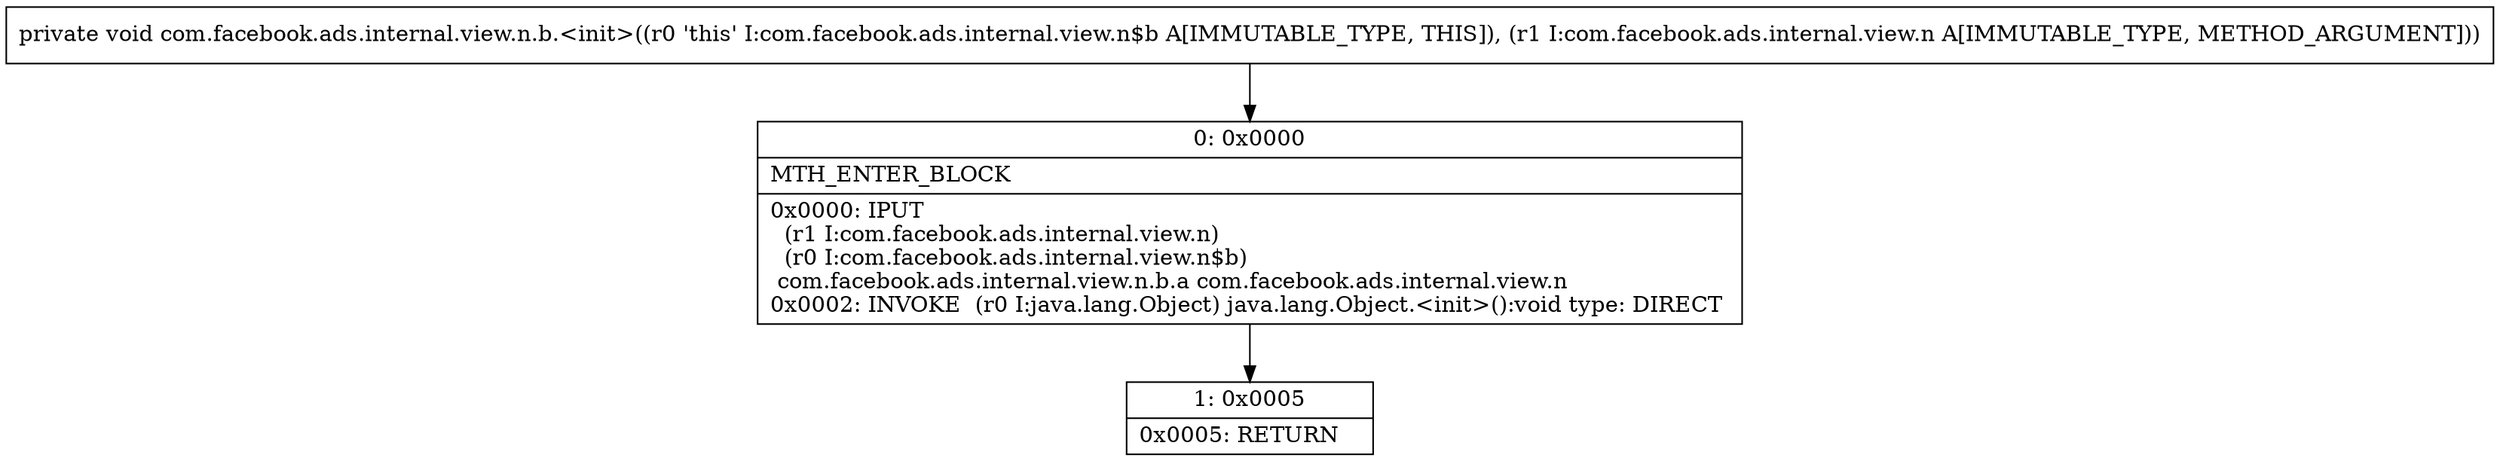 digraph "CFG forcom.facebook.ads.internal.view.n.b.\<init\>(Lcom\/facebook\/ads\/internal\/view\/n;)V" {
Node_0 [shape=record,label="{0\:\ 0x0000|MTH_ENTER_BLOCK\l|0x0000: IPUT  \l  (r1 I:com.facebook.ads.internal.view.n)\l  (r0 I:com.facebook.ads.internal.view.n$b)\l com.facebook.ads.internal.view.n.b.a com.facebook.ads.internal.view.n \l0x0002: INVOKE  (r0 I:java.lang.Object) java.lang.Object.\<init\>():void type: DIRECT \l}"];
Node_1 [shape=record,label="{1\:\ 0x0005|0x0005: RETURN   \l}"];
MethodNode[shape=record,label="{private void com.facebook.ads.internal.view.n.b.\<init\>((r0 'this' I:com.facebook.ads.internal.view.n$b A[IMMUTABLE_TYPE, THIS]), (r1 I:com.facebook.ads.internal.view.n A[IMMUTABLE_TYPE, METHOD_ARGUMENT])) }"];
MethodNode -> Node_0;
Node_0 -> Node_1;
}

